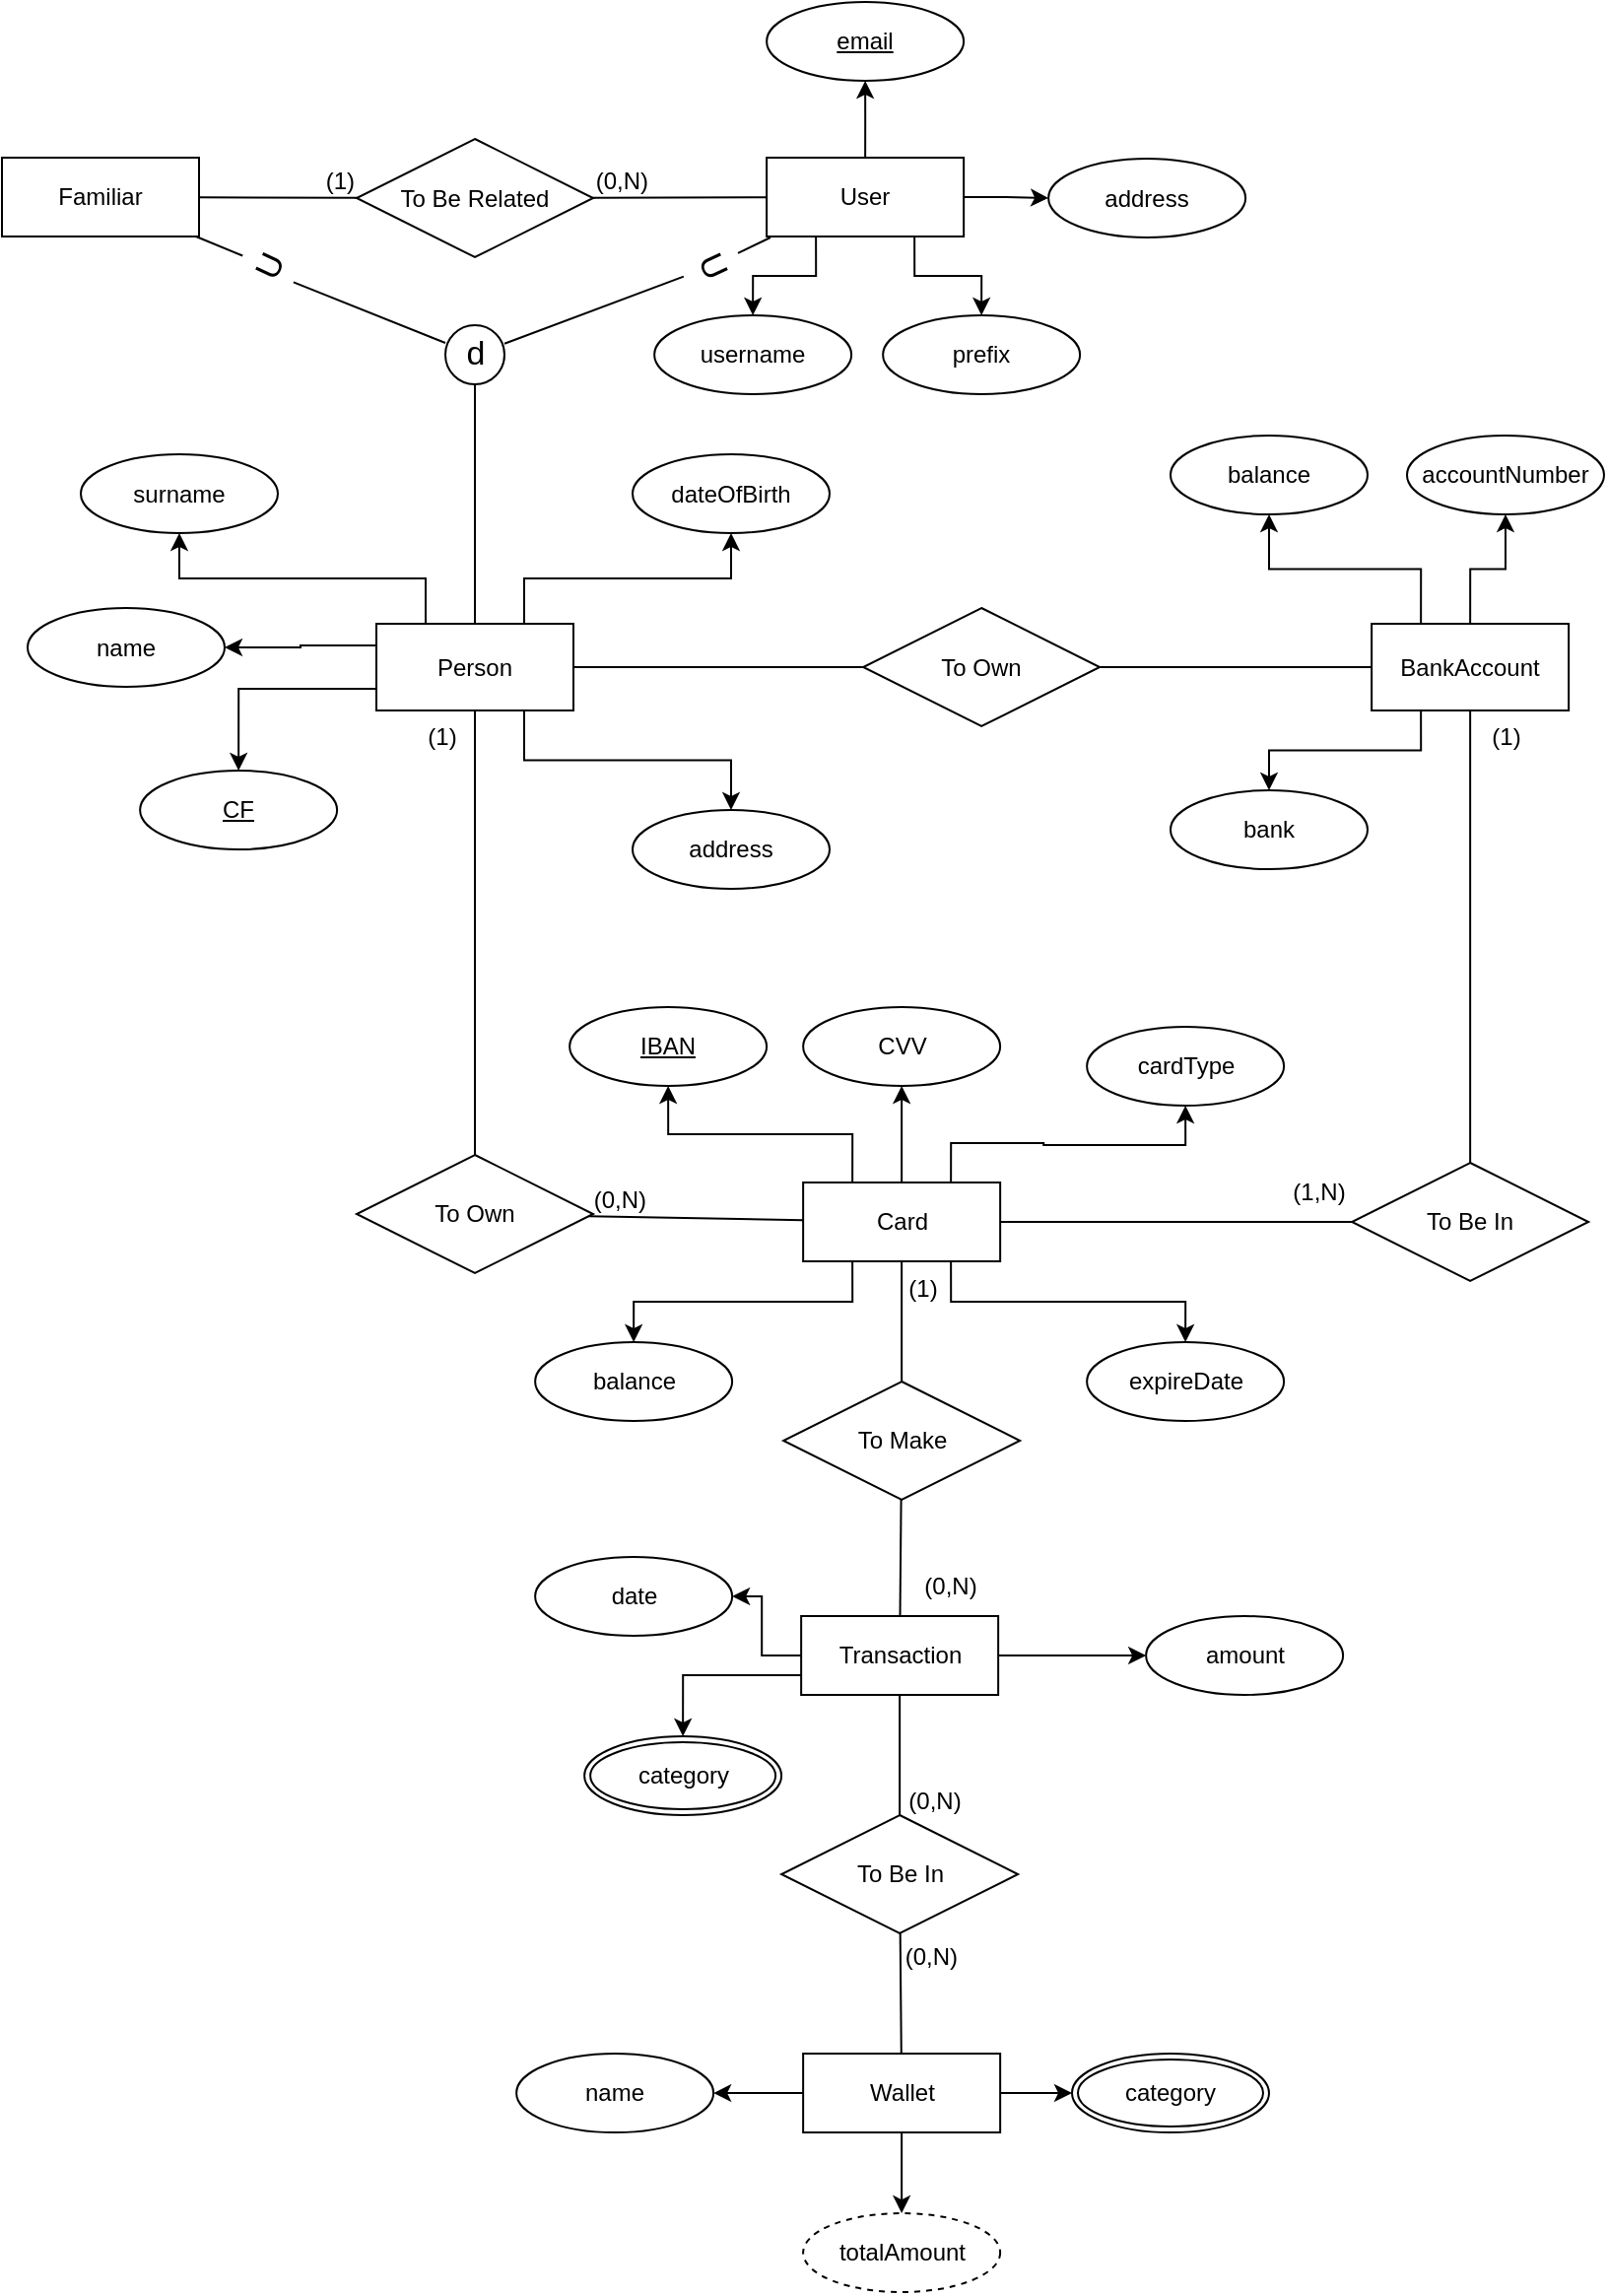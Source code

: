 <mxfile version="21.7.5" type="device">
  <diagram name="Pagina-1" id="V5ksIkCfvQu8_VufCoOh">
    <mxGraphModel dx="-176" dy="974" grid="1" gridSize="10" guides="1" tooltips="1" connect="1" arrows="1" fold="1" page="1" pageScale="1" pageWidth="827" pageHeight="1169" math="0" shadow="0">
      <root>
        <mxCell id="0" />
        <mxCell id="1" parent="0" />
        <mxCell id="Yr8jS5GsggjdQLUqcXRx-11" style="edgeStyle=orthogonalEdgeStyle;rounded=0;orthogonalLoop=1;jettySize=auto;html=1;exitX=0;exitY=0.5;exitDx=0;exitDy=0;" parent="1" source="JWHr9cYI6euD82Q0gi6f-3" target="Yr8jS5GsggjdQLUqcXRx-7" edge="1">
          <mxGeometry relative="1" as="geometry" />
        </mxCell>
        <mxCell id="0Cp3Lnzm82hVoduaClL9-46" style="edgeStyle=orthogonalEdgeStyle;rounded=0;orthogonalLoop=1;jettySize=auto;html=1;exitX=1;exitY=0.5;exitDx=0;exitDy=0;" edge="1" parent="1" source="JWHr9cYI6euD82Q0gi6f-3" target="Yr8jS5GsggjdQLUqcXRx-9">
          <mxGeometry relative="1" as="geometry" />
        </mxCell>
        <mxCell id="0Cp3Lnzm82hVoduaClL9-54" style="edgeStyle=orthogonalEdgeStyle;rounded=0;orthogonalLoop=1;jettySize=auto;html=1;exitX=0;exitY=0.75;exitDx=0;exitDy=0;" edge="1" parent="1" source="JWHr9cYI6euD82Q0gi6f-3" target="BKKVE0NU_1AQLg23GFtX-2">
          <mxGeometry relative="1" as="geometry" />
        </mxCell>
        <mxCell id="JWHr9cYI6euD82Q0gi6f-3" value="Transaction" style="whiteSpace=wrap;html=1;align=center;" parent="1" vertex="1">
          <mxGeometry x="1232.57" y="819" width="100" height="40" as="geometry" />
        </mxCell>
        <mxCell id="Yr8jS5GsggjdQLUqcXRx-14" style="edgeStyle=orthogonalEdgeStyle;rounded=0;orthogonalLoop=1;jettySize=auto;html=1;exitX=0;exitY=0.5;exitDx=0;exitDy=0;" parent="1" source="JWHr9cYI6euD82Q0gi6f-4" target="Yr8jS5GsggjdQLUqcXRx-13" edge="1">
          <mxGeometry relative="1" as="geometry" />
        </mxCell>
        <mxCell id="Yr8jS5GsggjdQLUqcXRx-18" style="edgeStyle=orthogonalEdgeStyle;rounded=0;orthogonalLoop=1;jettySize=auto;html=1;exitX=0.5;exitY=1;exitDx=0;exitDy=0;" parent="1" source="JWHr9cYI6euD82Q0gi6f-4" target="Yr8jS5GsggjdQLUqcXRx-17" edge="1">
          <mxGeometry relative="1" as="geometry" />
        </mxCell>
        <mxCell id="yyas0eZ6Z61DDSi6t9R2-5" style="edgeStyle=orthogonalEdgeStyle;rounded=0;orthogonalLoop=1;jettySize=auto;html=1;exitX=1;exitY=0.5;exitDx=0;exitDy=0;" parent="1" source="JWHr9cYI6euD82Q0gi6f-4" target="BKKVE0NU_1AQLg23GFtX-1" edge="1">
          <mxGeometry relative="1" as="geometry">
            <mxPoint x="1358.07" y="1061.01" as="targetPoint" />
          </mxGeometry>
        </mxCell>
        <mxCell id="JWHr9cYI6euD82Q0gi6f-4" value="Wallet" style="whiteSpace=wrap;html=1;align=center;" parent="1" vertex="1">
          <mxGeometry x="1233.57" y="1041.01" width="100" height="40" as="geometry" />
        </mxCell>
        <mxCell id="Yr8jS5GsggjdQLUqcXRx-5" style="edgeStyle=orthogonalEdgeStyle;rounded=0;orthogonalLoop=1;jettySize=auto;html=1;exitX=0.75;exitY=1;exitDx=0;exitDy=0;" parent="1" source="JWHr9cYI6euD82Q0gi6f-5" target="Yr8jS5GsggjdQLUqcXRx-1" edge="1">
          <mxGeometry relative="1" as="geometry" />
        </mxCell>
        <mxCell id="Yr8jS5GsggjdQLUqcXRx-20" style="edgeStyle=orthogonalEdgeStyle;rounded=0;orthogonalLoop=1;jettySize=auto;html=1;exitX=0.75;exitY=0;exitDx=0;exitDy=0;" parent="1" source="JWHr9cYI6euD82Q0gi6f-5" target="PODrzx-EVbbxghZVqJL8-1" edge="1">
          <mxGeometry relative="1" as="geometry">
            <mxPoint x="1427.57" y="550" as="targetPoint" />
          </mxGeometry>
        </mxCell>
        <mxCell id="CBOZYVvjUtv-n5PX9l5r-3" style="edgeStyle=orthogonalEdgeStyle;rounded=0;orthogonalLoop=1;jettySize=auto;html=1;exitX=0.25;exitY=1;exitDx=0;exitDy=0;entryX=0.5;entryY=0;entryDx=0;entryDy=0;" parent="1" source="JWHr9cYI6euD82Q0gi6f-5" target="CBOZYVvjUtv-n5PX9l5r-2" edge="1">
          <mxGeometry relative="1" as="geometry" />
        </mxCell>
        <mxCell id="0Cp3Lnzm82hVoduaClL9-30" style="edgeStyle=orthogonalEdgeStyle;rounded=0;orthogonalLoop=1;jettySize=auto;html=1;exitX=0.25;exitY=0;exitDx=0;exitDy=0;" edge="1" parent="1" source="JWHr9cYI6euD82Q0gi6f-5" target="Yr8jS5GsggjdQLUqcXRx-3">
          <mxGeometry relative="1" as="geometry" />
        </mxCell>
        <mxCell id="0Cp3Lnzm82hVoduaClL9-45" style="edgeStyle=orthogonalEdgeStyle;rounded=0;orthogonalLoop=1;jettySize=auto;html=1;exitX=0.5;exitY=0;exitDx=0;exitDy=0;" edge="1" parent="1" source="JWHr9cYI6euD82Q0gi6f-5" target="Yr8jS5GsggjdQLUqcXRx-2">
          <mxGeometry relative="1" as="geometry" />
        </mxCell>
        <mxCell id="JWHr9cYI6euD82Q0gi6f-5" value="Card" style="whiteSpace=wrap;html=1;align=center;" parent="1" vertex="1">
          <mxGeometry x="1233.57" y="599" width="100" height="40" as="geometry" />
        </mxCell>
        <mxCell id="JWHr9cYI6euD82Q0gi6f-77" style="edgeStyle=orthogonalEdgeStyle;rounded=0;orthogonalLoop=1;jettySize=auto;html=1;exitX=0.75;exitY=1;exitDx=0;exitDy=0;" parent="1" source="JWHr9cYI6euD82Q0gi6f-6" target="JWHr9cYI6euD82Q0gi6f-76" edge="1">
          <mxGeometry relative="1" as="geometry" />
        </mxCell>
        <mxCell id="JWHr9cYI6euD82Q0gi6f-78" style="edgeStyle=orthogonalEdgeStyle;rounded=0;orthogonalLoop=1;jettySize=auto;html=1;exitX=0.25;exitY=1;exitDx=0;exitDy=0;" parent="1" source="JWHr9cYI6euD82Q0gi6f-6" target="JWHr9cYI6euD82Q0gi6f-75" edge="1">
          <mxGeometry relative="1" as="geometry" />
        </mxCell>
        <mxCell id="JWHr9cYI6euD82Q0gi6f-79" style="edgeStyle=orthogonalEdgeStyle;rounded=0;orthogonalLoop=1;jettySize=auto;html=1;exitX=0.5;exitY=0;exitDx=0;exitDy=0;" parent="1" source="JWHr9cYI6euD82Q0gi6f-6" target="JWHr9cYI6euD82Q0gi6f-74" edge="1">
          <mxGeometry relative="1" as="geometry" />
        </mxCell>
        <mxCell id="0Cp3Lnzm82hVoduaClL9-9" style="edgeStyle=orthogonalEdgeStyle;rounded=0;orthogonalLoop=1;jettySize=auto;html=1;exitX=1;exitY=0.5;exitDx=0;exitDy=0;" edge="1" parent="1" source="JWHr9cYI6euD82Q0gi6f-6" target="0Cp3Lnzm82hVoduaClL9-8">
          <mxGeometry relative="1" as="geometry" />
        </mxCell>
        <mxCell id="JWHr9cYI6euD82Q0gi6f-6" value="User" style="whiteSpace=wrap;html=1;align=center;" parent="1" vertex="1">
          <mxGeometry x="1215.07" y="79" width="100" height="40" as="geometry" />
        </mxCell>
        <mxCell id="JWHr9cYI6euD82Q0gi6f-56" style="edgeStyle=orthogonalEdgeStyle;rounded=0;orthogonalLoop=1;jettySize=auto;html=1;exitX=0.25;exitY=0;exitDx=0;exitDy=0;" parent="1" source="JWHr9cYI6euD82Q0gi6f-7" target="JWHr9cYI6euD82Q0gi6f-52" edge="1">
          <mxGeometry relative="1" as="geometry" />
        </mxCell>
        <mxCell id="JWHr9cYI6euD82Q0gi6f-58" style="edgeStyle=orthogonalEdgeStyle;rounded=0;orthogonalLoop=1;jettySize=auto;html=1;exitX=0.75;exitY=0;exitDx=0;exitDy=0;" parent="1" source="JWHr9cYI6euD82Q0gi6f-7" target="JWHr9cYI6euD82Q0gi6f-51" edge="1">
          <mxGeometry relative="1" as="geometry" />
        </mxCell>
        <mxCell id="0Cp3Lnzm82hVoduaClL9-12" style="edgeStyle=orthogonalEdgeStyle;rounded=0;orthogonalLoop=1;jettySize=auto;html=1;exitX=0.75;exitY=1;exitDx=0;exitDy=0;" edge="1" parent="1" source="JWHr9cYI6euD82Q0gi6f-7" target="yyas0eZ6Z61DDSi6t9R2-2">
          <mxGeometry relative="1" as="geometry" />
        </mxCell>
        <mxCell id="0Cp3Lnzm82hVoduaClL9-39" style="edgeStyle=orthogonalEdgeStyle;rounded=0;orthogonalLoop=1;jettySize=auto;html=1;exitX=0;exitY=0.75;exitDx=0;exitDy=0;" edge="1" parent="1" source="JWHr9cYI6euD82Q0gi6f-7" target="JWHr9cYI6euD82Q0gi6f-54">
          <mxGeometry relative="1" as="geometry" />
        </mxCell>
        <mxCell id="0Cp3Lnzm82hVoduaClL9-40" style="edgeStyle=orthogonalEdgeStyle;rounded=0;orthogonalLoop=1;jettySize=auto;html=1;exitX=0;exitY=0.25;exitDx=0;exitDy=0;" edge="1" parent="1" source="JWHr9cYI6euD82Q0gi6f-7" target="JWHr9cYI6euD82Q0gi6f-50">
          <mxGeometry relative="1" as="geometry" />
        </mxCell>
        <mxCell id="JWHr9cYI6euD82Q0gi6f-7" value="Person" style="whiteSpace=wrap;html=1;align=center;" parent="1" vertex="1">
          <mxGeometry x="1017.0" y="315.5" width="100" height="44" as="geometry" />
        </mxCell>
        <mxCell id="JWHr9cYI6euD82Q0gi6f-10" value="Familiar" style="whiteSpace=wrap;html=1;align=center;" parent="1" vertex="1">
          <mxGeometry x="827" y="79" width="100" height="40" as="geometry" />
        </mxCell>
        <mxCell id="JWHr9cYI6euD82Q0gi6f-25" value="" style="ellipse;whiteSpace=wrap;html=1;aspect=fixed;" parent="1" vertex="1">
          <mxGeometry x="1052" y="164" width="30" height="30" as="geometry" />
        </mxCell>
        <mxCell id="JWHr9cYI6euD82Q0gi6f-26" value="d" style="text;html=1;align=center;verticalAlign=middle;resizable=0;points=[];autosize=1;strokeColor=none;fillColor=none;fontSize=17;" parent="1" vertex="1">
          <mxGeometry x="1052" y="164" width="30" height="30" as="geometry" />
        </mxCell>
        <mxCell id="JWHr9cYI6euD82Q0gi6f-30" value="To Be Related" style="shape=rhombus;perimeter=rhombusPerimeter;whiteSpace=wrap;html=1;align=center;" parent="1" vertex="1">
          <mxGeometry x="1007" y="69.5" width="120" height="60" as="geometry" />
        </mxCell>
        <mxCell id="JWHr9cYI6euD82Q0gi6f-31" value="" style="endArrow=none;html=1;rounded=0;" parent="1" source="JWHr9cYI6euD82Q0gi6f-10" target="JWHr9cYI6euD82Q0gi6f-30" edge="1">
          <mxGeometry relative="1" as="geometry">
            <mxPoint x="977" y="174.5" as="sourcePoint" />
            <mxPoint x="1038" y="174.5" as="targetPoint" />
          </mxGeometry>
        </mxCell>
        <mxCell id="JWHr9cYI6euD82Q0gi6f-32" value="(1)" style="resizable=0;html=1;whiteSpace=wrap;align=right;verticalAlign=bottom;" parent="JWHr9cYI6euD82Q0gi6f-31" connectable="0" vertex="1">
          <mxGeometry x="1" relative="1" as="geometry" />
        </mxCell>
        <mxCell id="JWHr9cYI6euD82Q0gi6f-33" value="" style="endArrow=none;html=1;rounded=0;" parent="1" source="JWHr9cYI6euD82Q0gi6f-6" target="JWHr9cYI6euD82Q0gi6f-30" edge="1">
          <mxGeometry relative="1" as="geometry">
            <mxPoint x="1244.07" y="208" as="sourcePoint" />
            <mxPoint x="1136.999" y="124.464" as="targetPoint" />
          </mxGeometry>
        </mxCell>
        <mxCell id="JWHr9cYI6euD82Q0gi6f-34" value="(0,N)" style="resizable=0;html=1;whiteSpace=wrap;align=right;verticalAlign=bottom;" parent="JWHr9cYI6euD82Q0gi6f-33" connectable="0" vertex="1">
          <mxGeometry x="1" relative="1" as="geometry">
            <mxPoint x="30" as="offset" />
          </mxGeometry>
        </mxCell>
        <mxCell id="JWHr9cYI6euD82Q0gi6f-35" value="To Own" style="shape=rhombus;perimeter=rhombusPerimeter;whiteSpace=wrap;html=1;align=center;" parent="1" vertex="1">
          <mxGeometry x="1264.07" y="307.5" width="120" height="60" as="geometry" />
        </mxCell>
        <mxCell id="JWHr9cYI6euD82Q0gi6f-40" value="To Own" style="shape=rhombus;perimeter=rhombusPerimeter;whiteSpace=wrap;html=1;align=center;" parent="1" vertex="1">
          <mxGeometry x="1007.0" y="585" width="120" height="60" as="geometry" />
        </mxCell>
        <mxCell id="JWHr9cYI6euD82Q0gi6f-43" value="" style="endArrow=none;html=1;rounded=0;" parent="1" source="JWHr9cYI6euD82Q0gi6f-5" target="JWHr9cYI6euD82Q0gi6f-40" edge="1">
          <mxGeometry relative="1" as="geometry">
            <mxPoint x="1233.57" y="619" as="sourcePoint" />
            <mxPoint x="1203.57" y="728" as="targetPoint" />
          </mxGeometry>
        </mxCell>
        <mxCell id="JWHr9cYI6euD82Q0gi6f-44" value="(0,N)" style="resizable=0;html=1;whiteSpace=wrap;align=right;verticalAlign=bottom;" parent="JWHr9cYI6euD82Q0gi6f-43" connectable="0" vertex="1">
          <mxGeometry x="1" relative="1" as="geometry">
            <mxPoint x="30" as="offset" />
          </mxGeometry>
        </mxCell>
        <mxCell id="JWHr9cYI6euD82Q0gi6f-45" value="To Be In" style="shape=rhombus;perimeter=rhombusPerimeter;whiteSpace=wrap;html=1;align=center;" parent="1" vertex="1">
          <mxGeometry x="1222.57" y="920" width="120" height="60" as="geometry" />
        </mxCell>
        <mxCell id="JWHr9cYI6euD82Q0gi6f-46" value="" style="endArrow=none;html=1;rounded=0;" parent="1" source="JWHr9cYI6euD82Q0gi6f-4" target="JWHr9cYI6euD82Q0gi6f-45" edge="1">
          <mxGeometry relative="1" as="geometry">
            <mxPoint x="1277.07" y="1040.01" as="sourcePoint" />
            <mxPoint x="1166.07" y="1140.01" as="targetPoint" />
          </mxGeometry>
        </mxCell>
        <mxCell id="JWHr9cYI6euD82Q0gi6f-47" value="(0,N)" style="resizable=0;html=1;whiteSpace=wrap;align=right;verticalAlign=bottom;" parent="JWHr9cYI6euD82Q0gi6f-46" connectable="0" vertex="1">
          <mxGeometry x="1" relative="1" as="geometry">
            <mxPoint x="31" y="20" as="offset" />
          </mxGeometry>
        </mxCell>
        <mxCell id="JWHr9cYI6euD82Q0gi6f-50" value="name" style="ellipse;whiteSpace=wrap;html=1;align=center;" parent="1" vertex="1">
          <mxGeometry x="840" y="307.5" width="100" height="40" as="geometry" />
        </mxCell>
        <mxCell id="JWHr9cYI6euD82Q0gi6f-51" value="dateOfBirth" style="ellipse;whiteSpace=wrap;html=1;align=center;" parent="1" vertex="1">
          <mxGeometry x="1147" y="229.5" width="100" height="40" as="geometry" />
        </mxCell>
        <mxCell id="JWHr9cYI6euD82Q0gi6f-52" value="surname" style="ellipse;whiteSpace=wrap;html=1;align=center;" parent="1" vertex="1">
          <mxGeometry x="867" y="229.5" width="100" height="40" as="geometry" />
        </mxCell>
        <mxCell id="JWHr9cYI6euD82Q0gi6f-54" value="CF" style="ellipse;whiteSpace=wrap;html=1;align=center;fontStyle=4;" parent="1" vertex="1">
          <mxGeometry x="897.07" y="390" width="100" height="40" as="geometry" />
        </mxCell>
        <mxCell id="JWHr9cYI6euD82Q0gi6f-74" value="email" style="ellipse;whiteSpace=wrap;html=1;align=center;fontStyle=4;" parent="1" vertex="1">
          <mxGeometry x="1215.07" width="100" height="40" as="geometry" />
        </mxCell>
        <mxCell id="JWHr9cYI6euD82Q0gi6f-75" value="username" style="ellipse;whiteSpace=wrap;html=1;align=center;" parent="1" vertex="1">
          <mxGeometry x="1158.07" y="159" width="100" height="40" as="geometry" />
        </mxCell>
        <mxCell id="JWHr9cYI6euD82Q0gi6f-76" value="prefix" style="ellipse;whiteSpace=wrap;html=1;align=center;" parent="1" vertex="1">
          <mxGeometry x="1274.07" y="159" width="100" height="40" as="geometry" />
        </mxCell>
        <mxCell id="JWHr9cYI6euD82Q0gi6f-80" value="" style="endArrow=none;html=1;rounded=0;" parent="1" source="JWHr9cYI6euD82Q0gi6f-89" target="JWHr9cYI6euD82Q0gi6f-10" edge="1">
          <mxGeometry width="50" height="50" relative="1" as="geometry">
            <mxPoint x="1047" y="189.5" as="sourcePoint" />
            <mxPoint x="937.0" y="119" as="targetPoint" />
            <Array as="points" />
          </mxGeometry>
        </mxCell>
        <mxCell id="JWHr9cYI6euD82Q0gi6f-81" value="" style="endArrow=none;html=1;rounded=0;" parent="1" source="JWHr9cYI6euD82Q0gi6f-87" edge="1">
          <mxGeometry width="50" height="50" relative="1" as="geometry">
            <mxPoint x="1427.39" y="-106.11" as="sourcePoint" />
            <mxPoint x="1217" y="119.5" as="targetPoint" />
          </mxGeometry>
        </mxCell>
        <mxCell id="Yr8jS5GsggjdQLUqcXRx-1" value="expireDate" style="ellipse;whiteSpace=wrap;html=1;align=center;" parent="1" vertex="1">
          <mxGeometry x="1377.57" y="680" width="100" height="40" as="geometry" />
        </mxCell>
        <mxCell id="Yr8jS5GsggjdQLUqcXRx-2" value="CVV" style="ellipse;whiteSpace=wrap;html=1;align=center;" parent="1" vertex="1">
          <mxGeometry x="1233.57" y="510" width="100" height="40" as="geometry" />
        </mxCell>
        <mxCell id="Yr8jS5GsggjdQLUqcXRx-3" value="IBAN" style="ellipse;whiteSpace=wrap;html=1;align=center;fontStyle=4;" parent="1" vertex="1">
          <mxGeometry x="1115.07" y="510" width="100" height="40" as="geometry" />
        </mxCell>
        <mxCell id="Yr8jS5GsggjdQLUqcXRx-7" value="date" style="ellipse;whiteSpace=wrap;html=1;align=center;" parent="1" vertex="1">
          <mxGeometry x="1097.57" y="789" width="100" height="40" as="geometry" />
        </mxCell>
        <mxCell id="Yr8jS5GsggjdQLUqcXRx-9" value="amount" style="ellipse;whiteSpace=wrap;html=1;align=center;" parent="1" vertex="1">
          <mxGeometry x="1407.57" y="819" width="100" height="40" as="geometry" />
        </mxCell>
        <mxCell id="Yr8jS5GsggjdQLUqcXRx-13" value="name" style="ellipse;whiteSpace=wrap;html=1;align=center;" parent="1" vertex="1">
          <mxGeometry x="1088.07" y="1041.01" width="100" height="40" as="geometry" />
        </mxCell>
        <mxCell id="Yr8jS5GsggjdQLUqcXRx-17" value="totalAmount" style="ellipse;whiteSpace=wrap;html=1;align=center;dashed=1;" parent="1" vertex="1">
          <mxGeometry x="1233.57" y="1122.01" width="100" height="40" as="geometry" />
        </mxCell>
        <mxCell id="CBOZYVvjUtv-n5PX9l5r-2" value="balance" style="ellipse;whiteSpace=wrap;html=1;align=center;" parent="1" vertex="1">
          <mxGeometry x="1097.57" y="680" width="100" height="40" as="geometry" />
        </mxCell>
        <mxCell id="PODrzx-EVbbxghZVqJL8-1" value="cardType" style="ellipse;whiteSpace=wrap;html=1;align=center;" parent="1" vertex="1">
          <mxGeometry x="1377.57" y="520" width="100" height="40" as="geometry" />
        </mxCell>
        <mxCell id="yyas0eZ6Z61DDSi6t9R2-2" value="address" style="ellipse;whiteSpace=wrap;html=1;align=center;" parent="1" vertex="1">
          <mxGeometry x="1147" y="410" width="100" height="40" as="geometry" />
        </mxCell>
        <mxCell id="BKKVE0NU_1AQLg23GFtX-1" value="category" style="ellipse;shape=doubleEllipse;margin=3;whiteSpace=wrap;html=1;align=center;" parent="1" vertex="1">
          <mxGeometry x="1370" y="1041.01" width="100" height="40" as="geometry" />
        </mxCell>
        <mxCell id="BKKVE0NU_1AQLg23GFtX-2" value="category" style="ellipse;shape=doubleEllipse;margin=3;whiteSpace=wrap;html=1;align=center;" parent="1" vertex="1">
          <mxGeometry x="1122.57" y="880" width="100" height="40" as="geometry" />
        </mxCell>
        <mxCell id="0Cp3Lnzm82hVoduaClL9-4" value="" style="endArrow=none;html=1;rounded=0;" edge="1" parent="1" source="JWHr9cYI6euD82Q0gi6f-26" target="JWHr9cYI6euD82Q0gi6f-7">
          <mxGeometry relative="1" as="geometry">
            <mxPoint x="971" y="259.5" as="sourcePoint" />
            <mxPoint x="1131" y="259.5" as="targetPoint" />
          </mxGeometry>
        </mxCell>
        <mxCell id="0Cp3Lnzm82hVoduaClL9-6" value="" style="endArrow=none;html=1;rounded=0;" edge="1" parent="1" source="JWHr9cYI6euD82Q0gi6f-26" target="JWHr9cYI6euD82Q0gi6f-89">
          <mxGeometry width="50" height="50" relative="1" as="geometry">
            <mxPoint x="1052" y="185.5" as="sourcePoint" />
            <mxPoint x="937.0" y="119" as="targetPoint" />
            <Array as="points">
              <mxPoint x="974.92" y="142.2" />
            </Array>
          </mxGeometry>
        </mxCell>
        <mxCell id="JWHr9cYI6euD82Q0gi6f-89" value="U" style="text;html=1;align=center;verticalAlign=middle;resizable=0;points=[];autosize=1;strokeColor=none;fillColor=none;fontSize=17;rotation=-65;" parent="1" vertex="1">
          <mxGeometry x="943" y="119.5" width="40" height="30" as="geometry" />
        </mxCell>
        <mxCell id="0Cp3Lnzm82hVoduaClL9-7" value="" style="endArrow=none;html=1;rounded=0;" edge="1" parent="1" source="JWHr9cYI6euD82Q0gi6f-26" target="JWHr9cYI6euD82Q0gi6f-87">
          <mxGeometry width="50" height="50" relative="1" as="geometry">
            <mxPoint x="1082" y="187.5" as="sourcePoint" />
            <mxPoint x="1217" y="119.5" as="targetPoint" />
          </mxGeometry>
        </mxCell>
        <mxCell id="JWHr9cYI6euD82Q0gi6f-87" value="U" style="text;html=1;align=center;verticalAlign=middle;resizable=0;points=[];autosize=1;strokeColor=none;fillColor=none;fontSize=17;rotation=65;" parent="1" vertex="1">
          <mxGeometry x="1167" y="119" width="40" height="30" as="geometry" />
        </mxCell>
        <mxCell id="0Cp3Lnzm82hVoduaClL9-8" value="address" style="ellipse;whiteSpace=wrap;html=1;align=center;" vertex="1" parent="1">
          <mxGeometry x="1358.07" y="79.5" width="100" height="40" as="geometry" />
        </mxCell>
        <mxCell id="0Cp3Lnzm82hVoduaClL9-13" value="" style="endArrow=none;html=1;rounded=0;" edge="1" parent="1" source="JWHr9cYI6euD82Q0gi6f-7" target="JWHr9cYI6euD82Q0gi6f-35">
          <mxGeometry relative="1" as="geometry">
            <mxPoint x="1138.07" y="339.5" as="sourcePoint" />
            <mxPoint x="1298.07" y="339.5" as="targetPoint" />
          </mxGeometry>
        </mxCell>
        <mxCell id="0Cp3Lnzm82hVoduaClL9-27" style="edgeStyle=orthogonalEdgeStyle;rounded=0;orthogonalLoop=1;jettySize=auto;html=1;exitX=0.25;exitY=0;exitDx=0;exitDy=0;" edge="1" parent="1" source="0Cp3Lnzm82hVoduaClL9-18" target="0Cp3Lnzm82hVoduaClL9-26">
          <mxGeometry relative="1" as="geometry" />
        </mxCell>
        <mxCell id="0Cp3Lnzm82hVoduaClL9-29" style="edgeStyle=orthogonalEdgeStyle;rounded=0;orthogonalLoop=1;jettySize=auto;html=1;exitX=0.5;exitY=0;exitDx=0;exitDy=0;" edge="1" parent="1" source="0Cp3Lnzm82hVoduaClL9-18" target="0Cp3Lnzm82hVoduaClL9-28">
          <mxGeometry relative="1" as="geometry" />
        </mxCell>
        <mxCell id="0Cp3Lnzm82hVoduaClL9-36" style="edgeStyle=orthogonalEdgeStyle;rounded=0;orthogonalLoop=1;jettySize=auto;html=1;exitX=0.25;exitY=1;exitDx=0;exitDy=0;" edge="1" parent="1" source="0Cp3Lnzm82hVoduaClL9-18" target="0Cp3Lnzm82hVoduaClL9-35">
          <mxGeometry relative="1" as="geometry" />
        </mxCell>
        <mxCell id="0Cp3Lnzm82hVoduaClL9-18" value="BankAccount" style="whiteSpace=wrap;html=1;align=center;" vertex="1" parent="1">
          <mxGeometry x="1522.07" y="315.5" width="100" height="44" as="geometry" />
        </mxCell>
        <mxCell id="0Cp3Lnzm82hVoduaClL9-25" value="" style="endArrow=none;html=1;rounded=0;" edge="1" parent="1" source="JWHr9cYI6euD82Q0gi6f-35" target="0Cp3Lnzm82hVoduaClL9-18">
          <mxGeometry relative="1" as="geometry">
            <mxPoint x="1362.07" y="367.5" as="sourcePoint" />
            <mxPoint x="1522.07" y="367.5" as="targetPoint" />
          </mxGeometry>
        </mxCell>
        <mxCell id="0Cp3Lnzm82hVoduaClL9-26" value="balance" style="ellipse;whiteSpace=wrap;html=1;align=center;" vertex="1" parent="1">
          <mxGeometry x="1420" y="220" width="100" height="40" as="geometry" />
        </mxCell>
        <mxCell id="0Cp3Lnzm82hVoduaClL9-28" value="accountNumber" style="ellipse;whiteSpace=wrap;html=1;align=center;" vertex="1" parent="1">
          <mxGeometry x="1540" y="220" width="100" height="40" as="geometry" />
        </mxCell>
        <mxCell id="0Cp3Lnzm82hVoduaClL9-31" value="" style="endArrow=none;html=1;rounded=0;" edge="1" parent="1" source="JWHr9cYI6euD82Q0gi6f-7" target="JWHr9cYI6euD82Q0gi6f-40">
          <mxGeometry relative="1" as="geometry">
            <mxPoint x="1170" y="690" as="sourcePoint" />
            <mxPoint x="1330" y="690" as="targetPoint" />
          </mxGeometry>
        </mxCell>
        <mxCell id="0Cp3Lnzm82hVoduaClL9-32" value="To Be In" style="shape=rhombus;perimeter=rhombusPerimeter;whiteSpace=wrap;html=1;align=center;" vertex="1" parent="1">
          <mxGeometry x="1512.07" y="589" width="120" height="60" as="geometry" />
        </mxCell>
        <mxCell id="0Cp3Lnzm82hVoduaClL9-33" value="" style="endArrow=none;html=1;rounded=0;" edge="1" parent="1" source="JWHr9cYI6euD82Q0gi6f-5" target="0Cp3Lnzm82hVoduaClL9-32">
          <mxGeometry relative="1" as="geometry">
            <mxPoint x="1470" y="690" as="sourcePoint" />
            <mxPoint x="1630" y="690" as="targetPoint" />
          </mxGeometry>
        </mxCell>
        <mxCell id="0Cp3Lnzm82hVoduaClL9-34" value="" style="endArrow=none;html=1;rounded=0;" edge="1" parent="1" source="0Cp3Lnzm82hVoduaClL9-32" target="0Cp3Lnzm82hVoduaClL9-18">
          <mxGeometry relative="1" as="geometry">
            <mxPoint x="1344" y="629" as="sourcePoint" />
            <mxPoint x="1512" y="629" as="targetPoint" />
          </mxGeometry>
        </mxCell>
        <mxCell id="0Cp3Lnzm82hVoduaClL9-35" value="bank" style="ellipse;whiteSpace=wrap;html=1;align=center;" vertex="1" parent="1">
          <mxGeometry x="1420" y="400" width="100" height="40" as="geometry" />
        </mxCell>
        <mxCell id="0Cp3Lnzm82hVoduaClL9-37" value="(1)" style="text;html=1;align=center;verticalAlign=middle;resizable=0;points=[];autosize=1;strokeColor=none;fillColor=none;" vertex="1" parent="1">
          <mxGeometry x="1030" y="357.5" width="40" height="30" as="geometry" />
        </mxCell>
        <mxCell id="0Cp3Lnzm82hVoduaClL9-41" value="(1,N)" style="text;html=1;align=center;verticalAlign=middle;resizable=0;points=[];autosize=1;strokeColor=none;fillColor=none;" vertex="1" parent="1">
          <mxGeometry x="1470" y="589" width="50" height="30" as="geometry" />
        </mxCell>
        <mxCell id="0Cp3Lnzm82hVoduaClL9-44" value="(1)" style="text;html=1;align=center;verticalAlign=middle;resizable=0;points=[];autosize=1;strokeColor=none;fillColor=none;" vertex="1" parent="1">
          <mxGeometry x="1570" y="357.5" width="40" height="30" as="geometry" />
        </mxCell>
        <mxCell id="0Cp3Lnzm82hVoduaClL9-48" value="(1)" style="text;html=1;align=center;verticalAlign=middle;resizable=0;points=[];autosize=1;strokeColor=none;fillColor=none;" vertex="1" parent="1">
          <mxGeometry x="1274.07" y="638" width="40" height="30" as="geometry" />
        </mxCell>
        <mxCell id="0Cp3Lnzm82hVoduaClL9-49" value="(0,N)" style="text;html=1;align=center;verticalAlign=middle;resizable=0;points=[];autosize=1;strokeColor=none;fillColor=none;" vertex="1" parent="1">
          <mxGeometry x="1282.57" y="789" width="50" height="30" as="geometry" />
        </mxCell>
        <mxCell id="0Cp3Lnzm82hVoduaClL9-50" value="" style="endArrow=none;html=1;rounded=0;" edge="1" parent="1" source="JWHr9cYI6euD82Q0gi6f-45" target="JWHr9cYI6euD82Q0gi6f-3">
          <mxGeometry relative="1" as="geometry">
            <mxPoint x="1190" y="830" as="sourcePoint" />
            <mxPoint x="1350" y="830" as="targetPoint" />
          </mxGeometry>
        </mxCell>
        <mxCell id="0Cp3Lnzm82hVoduaClL9-52" value="To Make" style="shape=rhombus;perimeter=rhombusPerimeter;whiteSpace=wrap;html=1;align=center;" vertex="1" parent="1">
          <mxGeometry x="1223.57" y="700" width="120" height="60" as="geometry" />
        </mxCell>
        <mxCell id="0Cp3Lnzm82hVoduaClL9-56" value="" style="endArrow=none;html=1;rounded=0;" edge="1" parent="1" source="JWHr9cYI6euD82Q0gi6f-5" target="0Cp3Lnzm82hVoduaClL9-52">
          <mxGeometry relative="1" as="geometry">
            <mxPoint x="1240" y="730" as="sourcePoint" />
            <mxPoint x="1400" y="730" as="targetPoint" />
          </mxGeometry>
        </mxCell>
        <mxCell id="0Cp3Lnzm82hVoduaClL9-57" value="" style="endArrow=none;html=1;rounded=0;" edge="1" parent="1" source="JWHr9cYI6euD82Q0gi6f-3" target="0Cp3Lnzm82hVoduaClL9-52">
          <mxGeometry relative="1" as="geometry">
            <mxPoint x="1240" y="730" as="sourcePoint" />
            <mxPoint x="1400" y="730" as="targetPoint" />
          </mxGeometry>
        </mxCell>
        <mxCell id="0Cp3Lnzm82hVoduaClL9-58" value="(0,N)" style="text;html=1;align=center;verticalAlign=middle;resizable=0;points=[];autosize=1;strokeColor=none;fillColor=none;" vertex="1" parent="1">
          <mxGeometry x="1275" y="898" width="50" height="30" as="geometry" />
        </mxCell>
      </root>
    </mxGraphModel>
  </diagram>
</mxfile>
